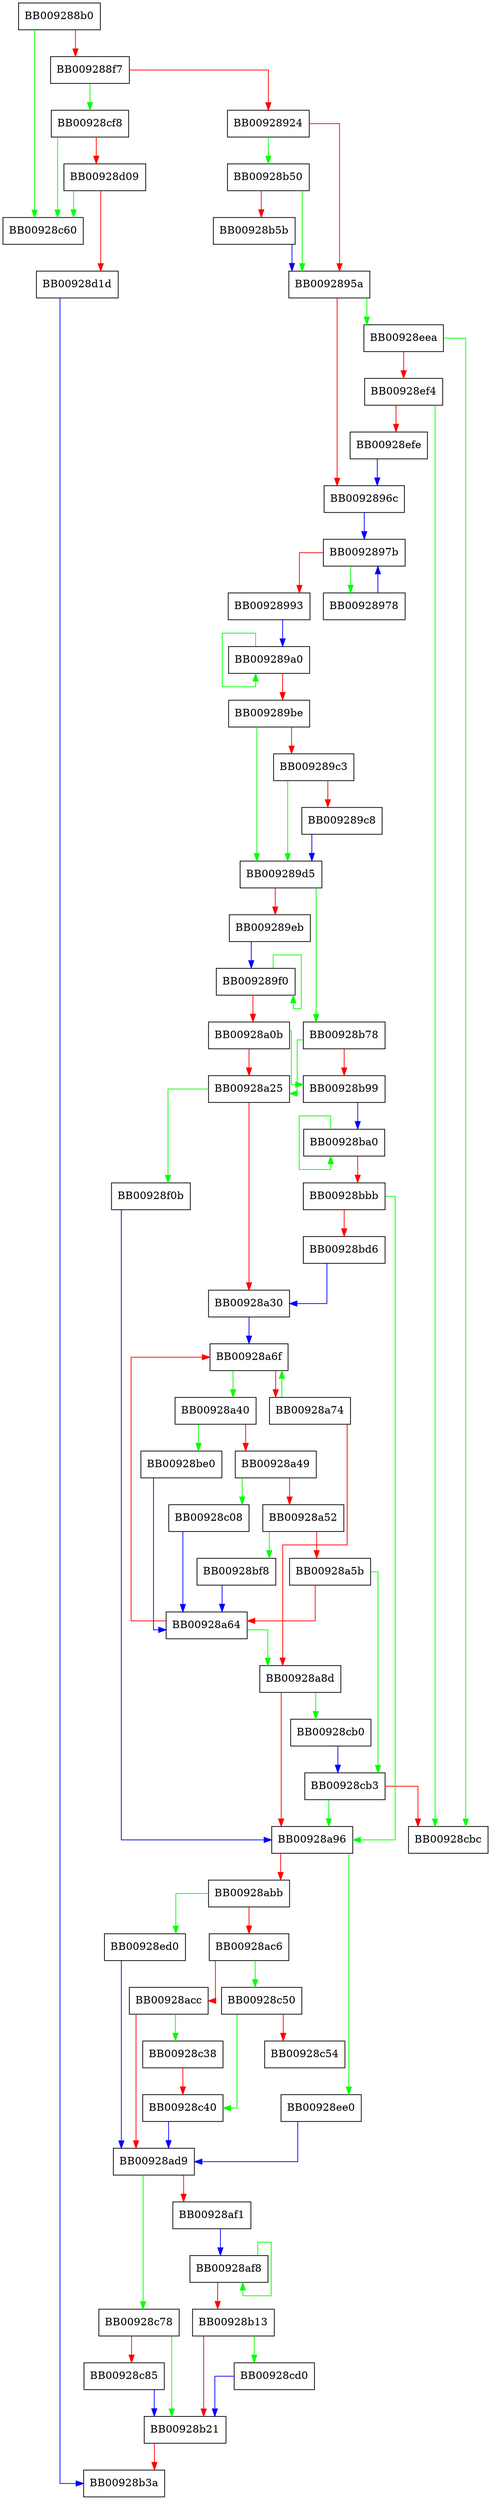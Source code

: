 digraph uw_frame_state_for {
  node [shape="box"];
  graph [splines=ortho];
  BB009288b0 -> BB00928c60 [color="green"];
  BB009288b0 -> BB009288f7 [color="red"];
  BB009288f7 -> BB00928cf8 [color="green"];
  BB009288f7 -> BB00928924 [color="red"];
  BB00928924 -> BB00928b50 [color="green"];
  BB00928924 -> BB0092895a [color="red"];
  BB0092895a -> BB00928eea [color="green"];
  BB0092895a -> BB0092896c [color="red"];
  BB0092896c -> BB0092897b [color="blue"];
  BB00928978 -> BB0092897b [color="blue"];
  BB0092897b -> BB00928978 [color="green"];
  BB0092897b -> BB00928993 [color="red"];
  BB00928993 -> BB009289a0 [color="blue"];
  BB009289a0 -> BB009289a0 [color="green"];
  BB009289a0 -> BB009289be [color="red"];
  BB009289be -> BB009289d5 [color="green"];
  BB009289be -> BB009289c3 [color="red"];
  BB009289c3 -> BB009289d5 [color="green"];
  BB009289c3 -> BB009289c8 [color="red"];
  BB009289c8 -> BB009289d5 [color="blue"];
  BB009289d5 -> BB00928b78 [color="green"];
  BB009289d5 -> BB009289eb [color="red"];
  BB009289eb -> BB009289f0 [color="blue"];
  BB009289f0 -> BB009289f0 [color="green"];
  BB009289f0 -> BB00928a0b [color="red"];
  BB00928a0b -> BB00928b99 [color="green"];
  BB00928a0b -> BB00928a25 [color="red"];
  BB00928a25 -> BB00928f0b [color="green"];
  BB00928a25 -> BB00928a30 [color="red"];
  BB00928a30 -> BB00928a6f [color="blue"];
  BB00928a40 -> BB00928be0 [color="green"];
  BB00928a40 -> BB00928a49 [color="red"];
  BB00928a49 -> BB00928c08 [color="green"];
  BB00928a49 -> BB00928a52 [color="red"];
  BB00928a52 -> BB00928bf8 [color="green"];
  BB00928a52 -> BB00928a5b [color="red"];
  BB00928a5b -> BB00928cb3 [color="green"];
  BB00928a5b -> BB00928a64 [color="red"];
  BB00928a64 -> BB00928a8d [color="green"];
  BB00928a64 -> BB00928a6f [color="red"];
  BB00928a6f -> BB00928a40 [color="green"];
  BB00928a6f -> BB00928a74 [color="red"];
  BB00928a74 -> BB00928a6f [color="green"];
  BB00928a74 -> BB00928a8d [color="red"];
  BB00928a8d -> BB00928cb0 [color="green"];
  BB00928a8d -> BB00928a96 [color="red"];
  BB00928a96 -> BB00928ee0 [color="green"];
  BB00928a96 -> BB00928abb [color="red"];
  BB00928abb -> BB00928ed0 [color="green"];
  BB00928abb -> BB00928ac6 [color="red"];
  BB00928ac6 -> BB00928c50 [color="green"];
  BB00928ac6 -> BB00928acc [color="red"];
  BB00928acc -> BB00928c38 [color="green"];
  BB00928acc -> BB00928ad9 [color="red"];
  BB00928ad9 -> BB00928c78 [color="green"];
  BB00928ad9 -> BB00928af1 [color="red"];
  BB00928af1 -> BB00928af8 [color="blue"];
  BB00928af8 -> BB00928af8 [color="green"];
  BB00928af8 -> BB00928b13 [color="red"];
  BB00928b13 -> BB00928cd0 [color="green"];
  BB00928b13 -> BB00928b21 [color="red"];
  BB00928b21 -> BB00928b3a [color="red"];
  BB00928b50 -> BB0092895a [color="green"];
  BB00928b50 -> BB00928b5b [color="red"];
  BB00928b5b -> BB0092895a [color="blue"];
  BB00928b78 -> BB00928a25 [color="green"];
  BB00928b78 -> BB00928b99 [color="red"];
  BB00928b99 -> BB00928ba0 [color="blue"];
  BB00928ba0 -> BB00928ba0 [color="green"];
  BB00928ba0 -> BB00928bbb [color="red"];
  BB00928bbb -> BB00928a96 [color="green"];
  BB00928bbb -> BB00928bd6 [color="red"];
  BB00928bd6 -> BB00928a30 [color="blue"];
  BB00928be0 -> BB00928a64 [color="blue"];
  BB00928bf8 -> BB00928a64 [color="blue"];
  BB00928c08 -> BB00928a64 [color="blue"];
  BB00928c38 -> BB00928c40 [color="red"];
  BB00928c40 -> BB00928ad9 [color="blue"];
  BB00928c50 -> BB00928c40 [color="green"];
  BB00928c50 -> BB00928c54 [color="red"];
  BB00928c78 -> BB00928b21 [color="green"];
  BB00928c78 -> BB00928c85 [color="red"];
  BB00928c85 -> BB00928b21 [color="blue"];
  BB00928cb0 -> BB00928cb3 [color="blue"];
  BB00928cb3 -> BB00928a96 [color="green"];
  BB00928cb3 -> BB00928cbc [color="red"];
  BB00928cd0 -> BB00928b21 [color="blue"];
  BB00928cf8 -> BB00928c60 [color="green"];
  BB00928cf8 -> BB00928d09 [color="red"];
  BB00928d09 -> BB00928c60 [color="green"];
  BB00928d09 -> BB00928d1d [color="red"];
  BB00928d1d -> BB00928b3a [color="blue"];
  BB00928ed0 -> BB00928ad9 [color="blue"];
  BB00928ee0 -> BB00928ad9 [color="blue"];
  BB00928eea -> BB00928cbc [color="green"];
  BB00928eea -> BB00928ef4 [color="red"];
  BB00928ef4 -> BB00928cbc [color="green"];
  BB00928ef4 -> BB00928efe [color="red"];
  BB00928efe -> BB0092896c [color="blue"];
  BB00928f0b -> BB00928a96 [color="blue"];
}